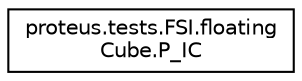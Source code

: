 digraph "Graphical Class Hierarchy"
{
 // LATEX_PDF_SIZE
  edge [fontname="Helvetica",fontsize="10",labelfontname="Helvetica",labelfontsize="10"];
  node [fontname="Helvetica",fontsize="10",shape=record];
  rankdir="LR";
  Node0 [label="proteus.tests.FSI.floating\lCube.P_IC",height=0.2,width=0.4,color="black", fillcolor="white", style="filled",URL="$d1/db2/classproteus_1_1tests_1_1FSI_1_1floatingCube_1_1P__IC.html",tooltip=" "];
}

